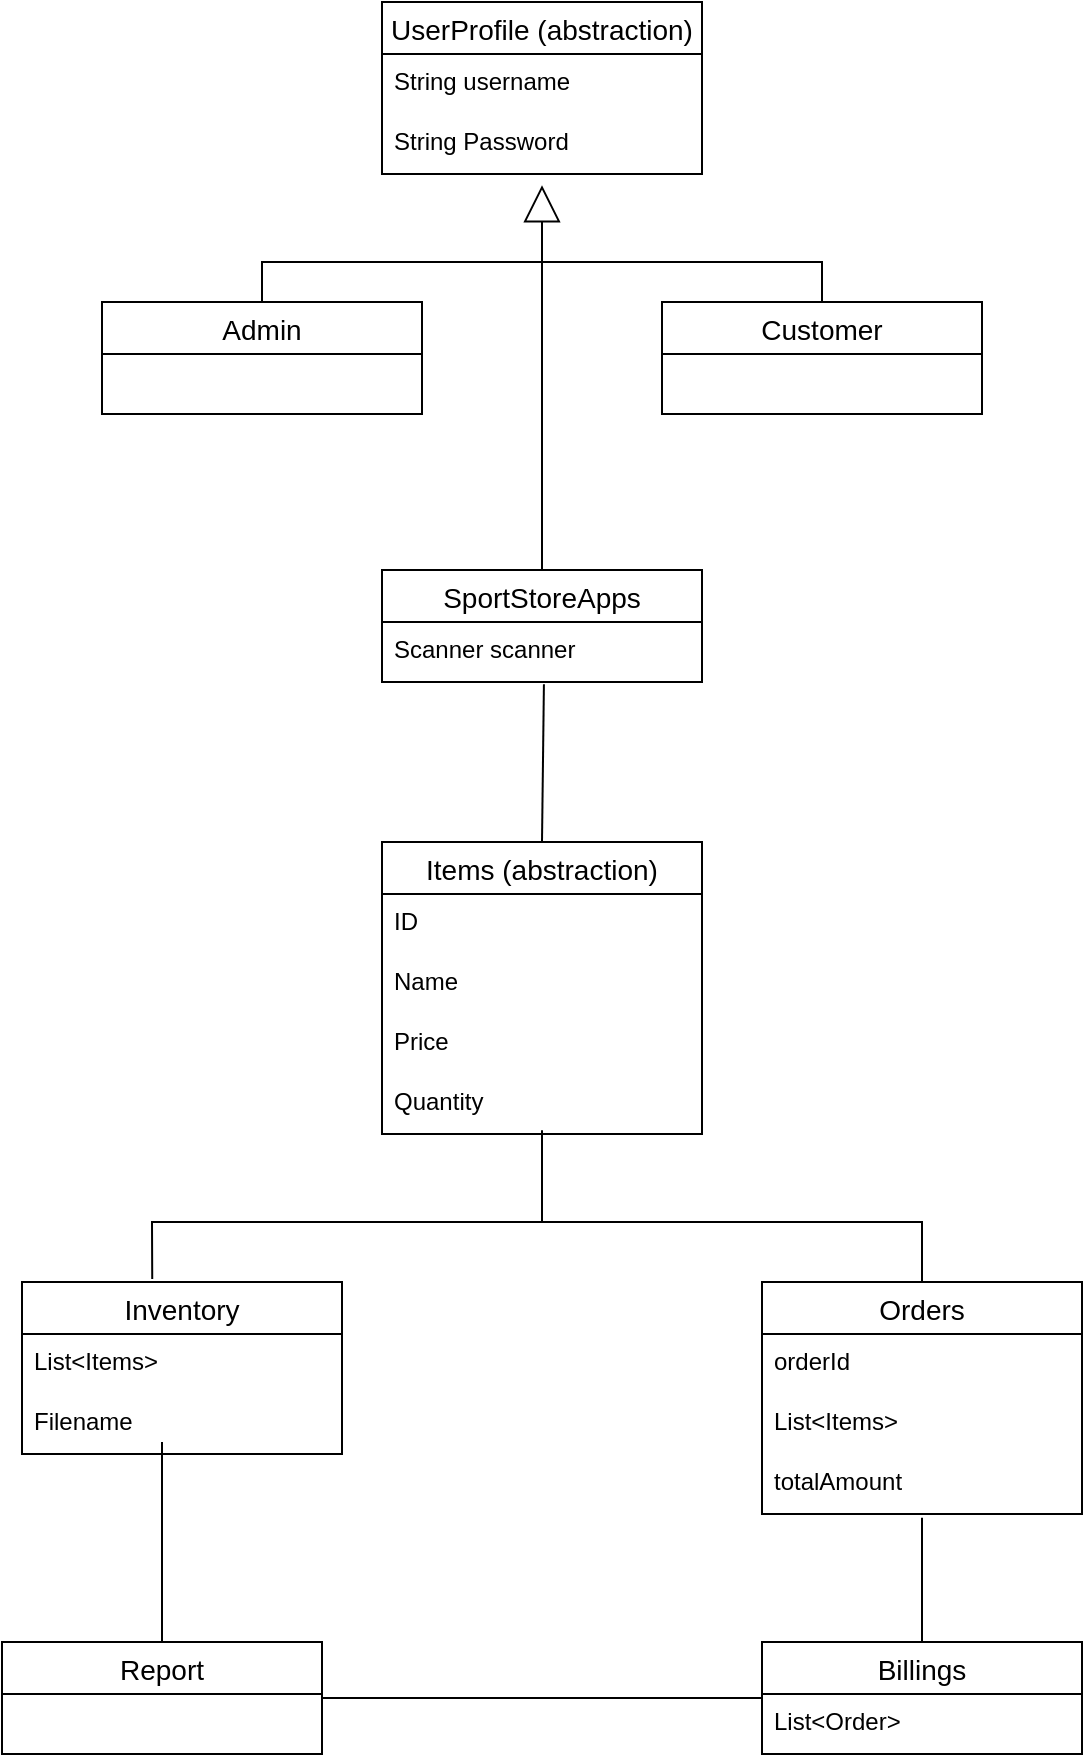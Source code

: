 <mxfile version="23.1.5" type="device">
  <diagram name="Page-1" id="ivqdBZswY33siF4dwQdt">
    <mxGraphModel dx="1518" dy="709" grid="1" gridSize="10" guides="1" tooltips="1" connect="1" arrows="1" fold="1" page="1" pageScale="1" pageWidth="850" pageHeight="1100" math="0" shadow="0">
      <root>
        <mxCell id="0" />
        <mxCell id="1" parent="0" />
        <mxCell id="q6oG7EdN5Usuhh6_t9H0-8" value="Items (abstraction)" style="swimlane;fontStyle=0;childLayout=stackLayout;horizontal=1;startSize=26;horizontalStack=0;resizeParent=1;resizeParentMax=0;resizeLast=0;collapsible=1;marginBottom=0;align=center;fontSize=14;" vertex="1" parent="1">
          <mxGeometry x="345" y="570" width="160" height="146" as="geometry" />
        </mxCell>
        <mxCell id="q6oG7EdN5Usuhh6_t9H0-9" value="ID" style="text;strokeColor=none;fillColor=none;spacingLeft=4;spacingRight=4;overflow=hidden;rotatable=0;points=[[0,0.5],[1,0.5]];portConstraint=eastwest;fontSize=12;whiteSpace=wrap;html=1;" vertex="1" parent="q6oG7EdN5Usuhh6_t9H0-8">
          <mxGeometry y="26" width="160" height="30" as="geometry" />
        </mxCell>
        <mxCell id="q6oG7EdN5Usuhh6_t9H0-10" value="Name" style="text;strokeColor=none;fillColor=none;spacingLeft=4;spacingRight=4;overflow=hidden;rotatable=0;points=[[0,0.5],[1,0.5]];portConstraint=eastwest;fontSize=12;whiteSpace=wrap;html=1;" vertex="1" parent="q6oG7EdN5Usuhh6_t9H0-8">
          <mxGeometry y="56" width="160" height="30" as="geometry" />
        </mxCell>
        <mxCell id="q6oG7EdN5Usuhh6_t9H0-11" value="Price" style="text;strokeColor=none;fillColor=none;spacingLeft=4;spacingRight=4;overflow=hidden;rotatable=0;points=[[0,0.5],[1,0.5]];portConstraint=eastwest;fontSize=12;whiteSpace=wrap;html=1;" vertex="1" parent="q6oG7EdN5Usuhh6_t9H0-8">
          <mxGeometry y="86" width="160" height="30" as="geometry" />
        </mxCell>
        <mxCell id="q6oG7EdN5Usuhh6_t9H0-49" value="Quantity" style="text;strokeColor=none;fillColor=none;spacingLeft=4;spacingRight=4;overflow=hidden;rotatable=0;points=[[0,0.5],[1,0.5]];portConstraint=eastwest;fontSize=12;whiteSpace=wrap;html=1;" vertex="1" parent="q6oG7EdN5Usuhh6_t9H0-8">
          <mxGeometry y="116" width="160" height="30" as="geometry" />
        </mxCell>
        <mxCell id="q6oG7EdN5Usuhh6_t9H0-12" value="Inventory" style="swimlane;fontStyle=0;childLayout=stackLayout;horizontal=1;startSize=26;horizontalStack=0;resizeParent=1;resizeParentMax=0;resizeLast=0;collapsible=1;marginBottom=0;align=center;fontSize=14;" vertex="1" parent="1">
          <mxGeometry x="165" y="790" width="160" height="86" as="geometry" />
        </mxCell>
        <mxCell id="q6oG7EdN5Usuhh6_t9H0-13" value="List&amp;lt;Items&amp;gt;" style="text;strokeColor=none;fillColor=none;spacingLeft=4;spacingRight=4;overflow=hidden;rotatable=0;points=[[0,0.5],[1,0.5]];portConstraint=eastwest;fontSize=12;whiteSpace=wrap;html=1;" vertex="1" parent="q6oG7EdN5Usuhh6_t9H0-12">
          <mxGeometry y="26" width="160" height="30" as="geometry" />
        </mxCell>
        <mxCell id="q6oG7EdN5Usuhh6_t9H0-14" value="Filename" style="text;strokeColor=none;fillColor=none;spacingLeft=4;spacingRight=4;overflow=hidden;rotatable=0;points=[[0,0.5],[1,0.5]];portConstraint=eastwest;fontSize=12;whiteSpace=wrap;html=1;" vertex="1" parent="q6oG7EdN5Usuhh6_t9H0-12">
          <mxGeometry y="56" width="160" height="30" as="geometry" />
        </mxCell>
        <mxCell id="q6oG7EdN5Usuhh6_t9H0-16" value="Report" style="swimlane;fontStyle=0;childLayout=stackLayout;horizontal=1;startSize=26;horizontalStack=0;resizeParent=1;resizeParentMax=0;resizeLast=0;collapsible=1;marginBottom=0;align=center;fontSize=14;" vertex="1" parent="1">
          <mxGeometry x="155" y="970" width="160" height="56" as="geometry" />
        </mxCell>
        <mxCell id="q6oG7EdN5Usuhh6_t9H0-20" value="Billings" style="swimlane;fontStyle=0;childLayout=stackLayout;horizontal=1;startSize=26;horizontalStack=0;resizeParent=1;resizeParentMax=0;resizeLast=0;collapsible=1;marginBottom=0;align=center;fontSize=14;" vertex="1" parent="1">
          <mxGeometry x="535" y="970" width="160" height="56" as="geometry" />
        </mxCell>
        <mxCell id="q6oG7EdN5Usuhh6_t9H0-21" value="List&amp;lt;Order&amp;gt;" style="text;strokeColor=none;fillColor=none;spacingLeft=4;spacingRight=4;overflow=hidden;rotatable=0;points=[[0,0.5],[1,0.5]];portConstraint=eastwest;fontSize=12;whiteSpace=wrap;html=1;" vertex="1" parent="q6oG7EdN5Usuhh6_t9H0-20">
          <mxGeometry y="26" width="160" height="30" as="geometry" />
        </mxCell>
        <mxCell id="q6oG7EdN5Usuhh6_t9H0-24" value="Orders" style="swimlane;fontStyle=0;childLayout=stackLayout;horizontal=1;startSize=26;horizontalStack=0;resizeParent=1;resizeParentMax=0;resizeLast=0;collapsible=1;marginBottom=0;align=center;fontSize=14;" vertex="1" parent="1">
          <mxGeometry x="535" y="790" width="160" height="116" as="geometry" />
        </mxCell>
        <mxCell id="q6oG7EdN5Usuhh6_t9H0-25" value="orderId" style="text;strokeColor=none;fillColor=none;spacingLeft=4;spacingRight=4;overflow=hidden;rotatable=0;points=[[0,0.5],[1,0.5]];portConstraint=eastwest;fontSize=12;whiteSpace=wrap;html=1;" vertex="1" parent="q6oG7EdN5Usuhh6_t9H0-24">
          <mxGeometry y="26" width="160" height="30" as="geometry" />
        </mxCell>
        <mxCell id="q6oG7EdN5Usuhh6_t9H0-26" value="List&amp;lt;Items&amp;gt;" style="text;strokeColor=none;fillColor=none;spacingLeft=4;spacingRight=4;overflow=hidden;rotatable=0;points=[[0,0.5],[1,0.5]];portConstraint=eastwest;fontSize=12;whiteSpace=wrap;html=1;" vertex="1" parent="q6oG7EdN5Usuhh6_t9H0-24">
          <mxGeometry y="56" width="160" height="30" as="geometry" />
        </mxCell>
        <mxCell id="q6oG7EdN5Usuhh6_t9H0-27" value="totalAmount" style="text;strokeColor=none;fillColor=none;spacingLeft=4;spacingRight=4;overflow=hidden;rotatable=0;points=[[0,0.5],[1,0.5]];portConstraint=eastwest;fontSize=12;whiteSpace=wrap;html=1;" vertex="1" parent="q6oG7EdN5Usuhh6_t9H0-24">
          <mxGeometry y="86" width="160" height="30" as="geometry" />
        </mxCell>
        <mxCell id="q6oG7EdN5Usuhh6_t9H0-41" value="UserProfile (abstraction)" style="swimlane;fontStyle=0;childLayout=stackLayout;horizontal=1;startSize=26;horizontalStack=0;resizeParent=1;resizeParentMax=0;resizeLast=0;collapsible=1;marginBottom=0;align=center;fontSize=14;" vertex="1" parent="1">
          <mxGeometry x="345" y="150" width="160" height="86" as="geometry" />
        </mxCell>
        <mxCell id="q6oG7EdN5Usuhh6_t9H0-42" value="String username" style="text;strokeColor=none;fillColor=none;spacingLeft=4;spacingRight=4;overflow=hidden;rotatable=0;points=[[0,0.5],[1,0.5]];portConstraint=eastwest;fontSize=12;whiteSpace=wrap;html=1;" vertex="1" parent="q6oG7EdN5Usuhh6_t9H0-41">
          <mxGeometry y="26" width="160" height="30" as="geometry" />
        </mxCell>
        <mxCell id="q6oG7EdN5Usuhh6_t9H0-43" value="String Password" style="text;strokeColor=none;fillColor=none;spacingLeft=4;spacingRight=4;overflow=hidden;rotatable=0;points=[[0,0.5],[1,0.5]];portConstraint=eastwest;fontSize=12;whiteSpace=wrap;html=1;" vertex="1" parent="q6oG7EdN5Usuhh6_t9H0-41">
          <mxGeometry y="56" width="160" height="30" as="geometry" />
        </mxCell>
        <mxCell id="q6oG7EdN5Usuhh6_t9H0-45" value="SportStoreApps" style="swimlane;fontStyle=0;childLayout=stackLayout;horizontal=1;startSize=26;horizontalStack=0;resizeParent=1;resizeParentMax=0;resizeLast=0;collapsible=1;marginBottom=0;align=center;fontSize=14;" vertex="1" parent="1">
          <mxGeometry x="345" y="434" width="160" height="56" as="geometry" />
        </mxCell>
        <mxCell id="q6oG7EdN5Usuhh6_t9H0-46" value="Scanner scanner" style="text;strokeColor=none;fillColor=none;spacingLeft=4;spacingRight=4;overflow=hidden;rotatable=0;points=[[0,0.5],[1,0.5]];portConstraint=eastwest;fontSize=12;whiteSpace=wrap;html=1;" vertex="1" parent="q6oG7EdN5Usuhh6_t9H0-45">
          <mxGeometry y="26" width="160" height="30" as="geometry" />
        </mxCell>
        <mxCell id="q6oG7EdN5Usuhh6_t9H0-52" value="" style="endArrow=none;html=1;rounded=0;entryX=0.5;entryY=0;entryDx=0;entryDy=0;" edge="1" parent="1" target="q6oG7EdN5Usuhh6_t9H0-24">
          <mxGeometry width="50" height="50" relative="1" as="geometry">
            <mxPoint x="425" y="760" as="sourcePoint" />
            <mxPoint x="485" y="740" as="targetPoint" />
            <Array as="points">
              <mxPoint x="615" y="760" />
            </Array>
          </mxGeometry>
        </mxCell>
        <mxCell id="q6oG7EdN5Usuhh6_t9H0-56" value="" style="endArrow=none;html=1;rounded=0;entryX=-0.001;entryY=0.065;entryDx=0;entryDy=0;entryPerimeter=0;exitX=1;exitY=0.5;exitDx=0;exitDy=0;" edge="1" parent="1" source="q6oG7EdN5Usuhh6_t9H0-16" target="q6oG7EdN5Usuhh6_t9H0-21">
          <mxGeometry width="50" height="50" relative="1" as="geometry">
            <mxPoint x="235" y="884" as="sourcePoint" />
            <mxPoint x="355" y="840" as="targetPoint" />
          </mxGeometry>
        </mxCell>
        <mxCell id="q6oG7EdN5Usuhh6_t9H0-57" value="" style="endArrow=none;html=1;rounded=0;exitX=0.5;exitY=0;exitDx=0;exitDy=0;entryX=0.5;entryY=1.061;entryDx=0;entryDy=0;entryPerimeter=0;" edge="1" parent="1" source="q6oG7EdN5Usuhh6_t9H0-20" target="q6oG7EdN5Usuhh6_t9H0-27">
          <mxGeometry width="50" height="50" relative="1" as="geometry">
            <mxPoint x="425" y="900" as="sourcePoint" />
            <mxPoint x="475" y="850" as="targetPoint" />
          </mxGeometry>
        </mxCell>
        <mxCell id="q6oG7EdN5Usuhh6_t9H0-58" value="" style="endArrow=none;html=1;rounded=0;exitX=0.5;exitY=0;exitDx=0;exitDy=0;" edge="1" parent="1" source="q6oG7EdN5Usuhh6_t9H0-16">
          <mxGeometry width="50" height="50" relative="1" as="geometry">
            <mxPoint x="425" y="900" as="sourcePoint" />
            <mxPoint x="235" y="870" as="targetPoint" />
          </mxGeometry>
        </mxCell>
        <mxCell id="q6oG7EdN5Usuhh6_t9H0-62" value="" style="endArrow=none;html=1;rounded=0;entryX=0.506;entryY=1.037;entryDx=0;entryDy=0;entryPerimeter=0;" edge="1" parent="1" target="q6oG7EdN5Usuhh6_t9H0-46">
          <mxGeometry width="50" height="50" relative="1" as="geometry">
            <mxPoint x="425" y="570" as="sourcePoint" />
            <mxPoint x="475" y="690" as="targetPoint" />
          </mxGeometry>
        </mxCell>
        <mxCell id="q6oG7EdN5Usuhh6_t9H0-64" value="" style="endArrow=none;html=1;rounded=0;exitX=0.407;exitY=-0.017;exitDx=0;exitDy=0;exitPerimeter=0;entryX=0.5;entryY=0.939;entryDx=0;entryDy=0;entryPerimeter=0;" edge="1" parent="1" source="q6oG7EdN5Usuhh6_t9H0-12" target="q6oG7EdN5Usuhh6_t9H0-49">
          <mxGeometry width="50" height="50" relative="1" as="geometry">
            <mxPoint x="425" y="740" as="sourcePoint" />
            <mxPoint x="425" y="730" as="targetPoint" />
            <Array as="points">
              <mxPoint x="230" y="760" />
              <mxPoint x="425" y="760" />
            </Array>
          </mxGeometry>
        </mxCell>
        <mxCell id="q6oG7EdN5Usuhh6_t9H0-65" value="Admin" style="swimlane;fontStyle=0;childLayout=stackLayout;horizontal=1;startSize=26;horizontalStack=0;resizeParent=1;resizeParentMax=0;resizeLast=0;collapsible=1;marginBottom=0;align=center;fontSize=14;" vertex="1" parent="1">
          <mxGeometry x="205" y="300" width="160" height="56" as="geometry" />
        </mxCell>
        <mxCell id="q6oG7EdN5Usuhh6_t9H0-69" value="Customer" style="swimlane;fontStyle=0;childLayout=stackLayout;horizontal=1;startSize=26;horizontalStack=0;resizeParent=1;resizeParentMax=0;resizeLast=0;collapsible=1;marginBottom=0;align=center;fontSize=14;" vertex="1" parent="1">
          <mxGeometry x="485" y="300" width="160" height="56" as="geometry" />
        </mxCell>
        <mxCell id="q6oG7EdN5Usuhh6_t9H0-75" value="" style="endArrow=block;endSize=16;endFill=0;html=1;rounded=0;entryX=0.5;entryY=1.186;entryDx=0;entryDy=0;entryPerimeter=0;" edge="1" parent="q6oG7EdN5Usuhh6_t9H0-69" target="q6oG7EdN5Usuhh6_t9H0-43">
          <mxGeometry x="0.411" y="80" width="160" relative="1" as="geometry">
            <mxPoint x="80" as="sourcePoint" />
            <mxPoint x="240" as="targetPoint" />
            <Array as="points">
              <mxPoint x="80" y="-20" />
              <mxPoint x="-60" y="-20" />
            </Array>
            <mxPoint as="offset" />
          </mxGeometry>
        </mxCell>
        <mxCell id="q6oG7EdN5Usuhh6_t9H0-73" value="" style="endArrow=none;html=1;rounded=0;" edge="1" parent="1">
          <mxGeometry width="50" height="50" relative="1" as="geometry">
            <mxPoint x="285" y="300" as="sourcePoint" />
            <mxPoint x="425" y="280" as="targetPoint" />
            <Array as="points">
              <mxPoint x="285" y="280" />
            </Array>
          </mxGeometry>
        </mxCell>
        <mxCell id="q6oG7EdN5Usuhh6_t9H0-76" value="" style="endArrow=none;html=1;rounded=0;exitX=0.5;exitY=0;exitDx=0;exitDy=0;" edge="1" parent="1" source="q6oG7EdN5Usuhh6_t9H0-45">
          <mxGeometry width="50" height="50" relative="1" as="geometry">
            <mxPoint x="425" y="430" as="sourcePoint" />
            <mxPoint x="425" y="280" as="targetPoint" />
          </mxGeometry>
        </mxCell>
      </root>
    </mxGraphModel>
  </diagram>
</mxfile>

